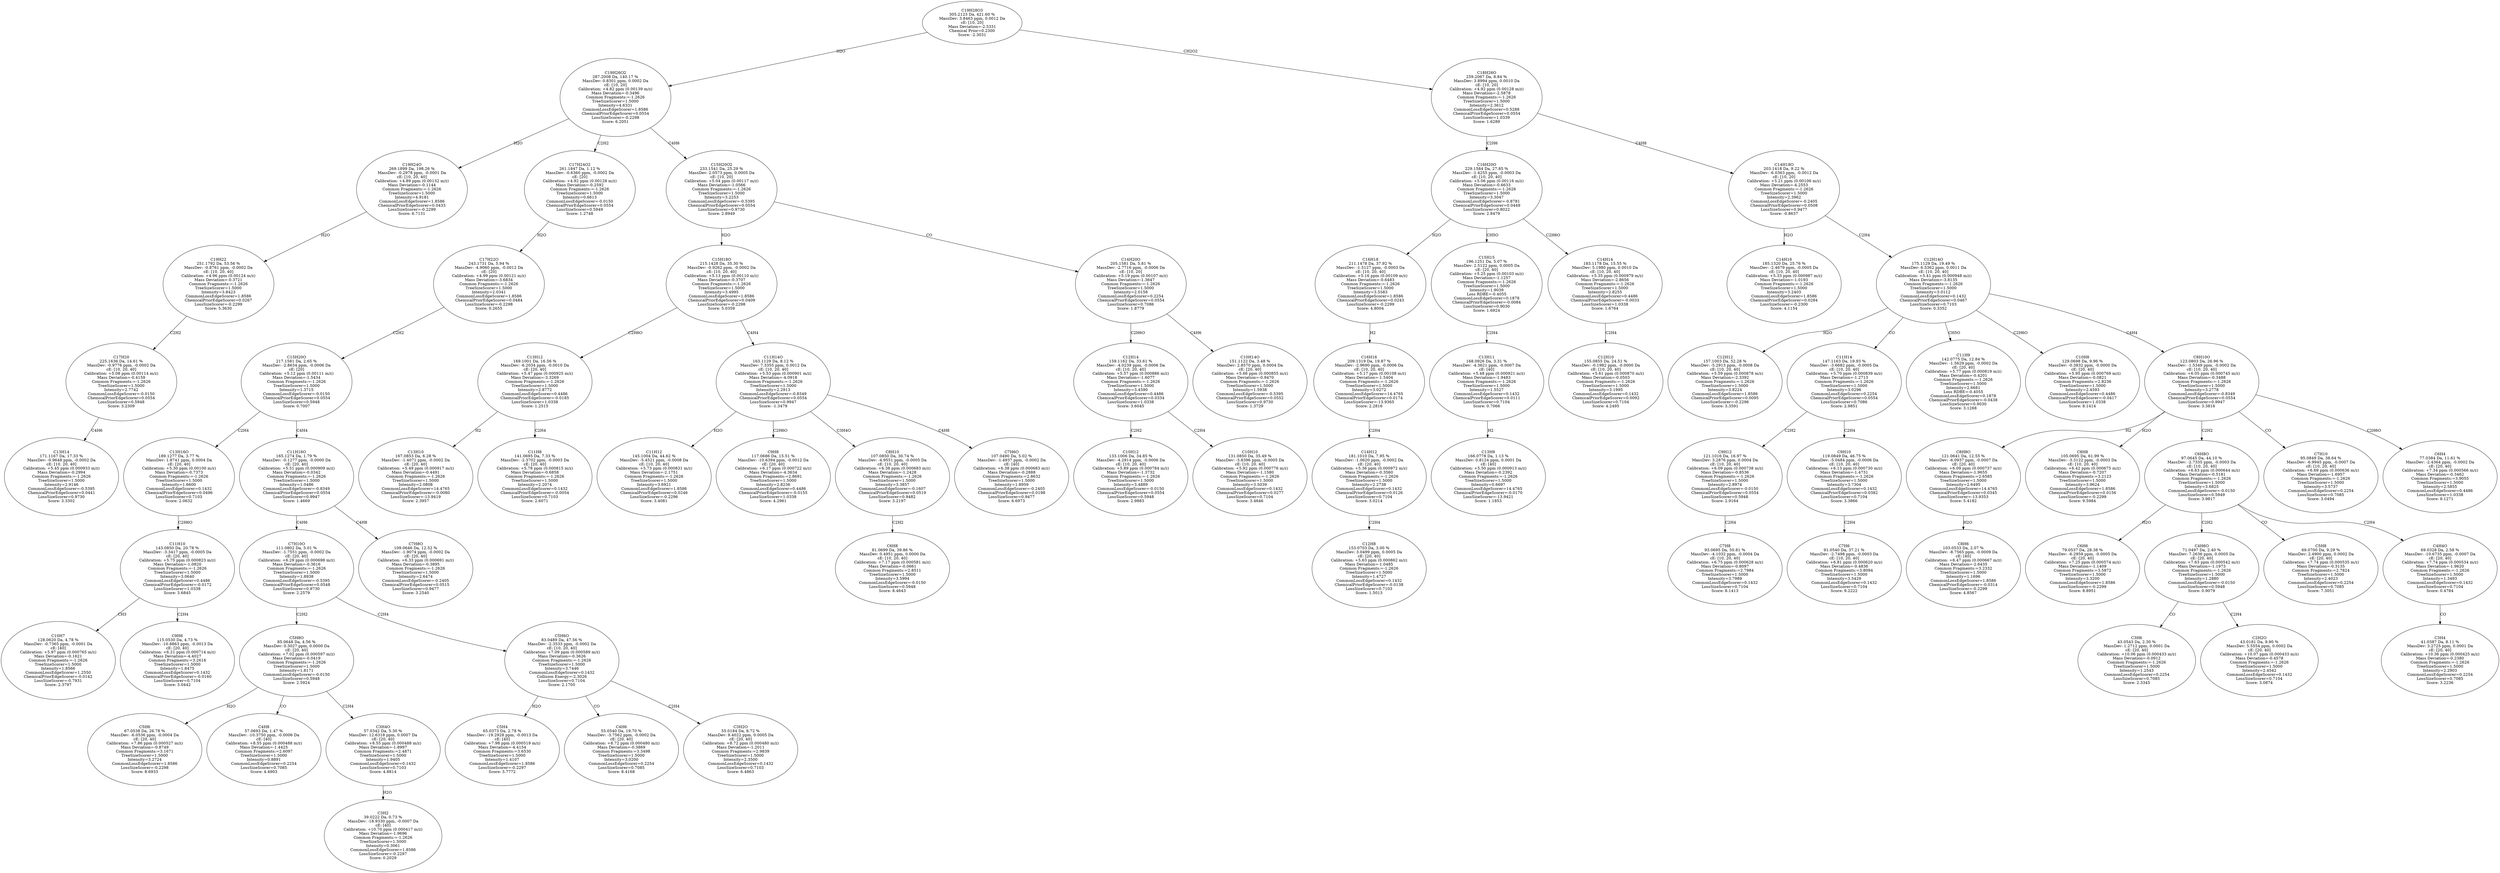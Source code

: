 strict digraph {
v1 [label="C13H14\n171.1167 Da, 17.33 %\nMassDev: -0.9648 ppm, -0.0002 Da\ncE: [10, 20, 40]\nCalibration: +5.45 ppm (0.000933 m/z)\nMass Deviation=-0.2994\nCommon Fragments:=-1.2626\nTreeSizeScorer=1.5000\nIntensity=2.9146\nCommonLossEdgeScorer=-0.5395\nChemicalPriorEdgeScorer=0.0441\nLossSizeScorer=0.9730\nScore: 3.3302"];
v2 [label="C17H20\n225.1636 Da, 14.61 %\nMassDev: -0.9776 ppm, -0.0002 Da\ncE: [10, 20, 40]\nCalibration: +5.08 ppm (0.00114 m/z)\nMass Deviation=-0.4159\nCommon Fragments:=-1.2626\nTreeSizeScorer=1.5000\nIntensity=2.7742\nCommonLossEdgeScorer=-0.0150\nChemicalPriorEdgeScorer=0.0554\nLossSizeScorer=0.5948\nScore: 3.2309"];
v3 [label="C19H22\n251.1792 Da, 53.56 %\nMassDev: -0.8761 ppm, -0.0002 Da\ncE: [10, 20, 40]\nCalibration: +4.96 ppm (0.00124 m/z)\nMass Deviation=-0.3721\nCommon Fragments:=-1.2626\nTreeSizeScorer=1.5000\nIntensity=3.8423\nCommonLossEdgeScorer=1.8586\nChemicalPriorEdgeScorer=0.0267\nLossSizeScorer=-0.2299\nScore: 5.3630"];
v4 [label="C19H24O\n269.1899 Da, 198.26 %\nMassDev: -0.2978 ppm, -0.0001 Da\ncE: [10, 20, 40]\nCalibration: +4.89 ppm (0.00132 m/z)\nMass Deviation=-0.1144\nCommon Fragments:=-1.2626\nTreeSizeScorer=1.5000\nIntensity=4.9181\nCommonLossEdgeScorer=1.8586\nChemicalPriorEdgeScorer=0.0433\nLossSizeScorer=-0.2299\nScore: 6.7131"];
v5 [label="C10H7\n128.0620 Da, 4.78 %\nMassDev: -0.7365 ppm, -0.0001 Da\ncE: [40]\nCalibration: +5.97 ppm (0.000765 m/z)\nMass Deviation=-0.1621\nCommon Fragments:=-1.2626\nTreeSizeScorer=1.5000\nIntensity=1.8566\nCommonLossEdgeScorer=1.2550\nChemicalPriorEdgeScorer=-0.0142\nLossSizeScorer=-0.7931\nScore: 2.3797"];
v6 [label="C9H6\n115.0530 Da, 4.73 %\nMassDev: -10.8863 ppm, -0.0013 Da\ncE: [20, 40]\nCalibration: +6.21 ppm (0.000714 m/z)\nMass Deviation=-4.4027\nCommon Fragments:=3.2616\nTreeSizeScorer=1.5000\nIntensity=1.8475\nCommonLossEdgeScorer=0.1432\nChemicalPriorEdgeScorer=-0.0160\nLossSizeScorer=0.7104\nScore: 3.0442"];
v7 [label="C11H10\n143.0850 Da, 20.78 %\nMassDev: -3.3417 ppm, -0.0005 Da\ncE: [20, 40]\nCalibration: +5.75 ppm (0.000823 m/z)\nMass Deviation=-1.0820\nCommon Fragments:=-1.2626\nTreeSizeScorer=1.5000\nIntensity=3.0640\nCommonLossEdgeScorer=0.4486\nChemicalPriorEdgeScorer=-0.0172\nLossSizeScorer=1.0338\nScore: 3.6845"];
v8 [label="C13H16O\n189.1277 Da, 3.77 %\nMassDev: 1.8741 ppm, 0.0004 Da\ncE: [20, 40]\nCalibration: +5.30 ppm (0.00100 m/z)\nMass Deviation=-0.7373\nCommon Fragments:=-1.2626\nTreeSizeScorer=1.5000\nIntensity=1.6600\nCommonLossEdgeScorer=0.1432\nChemicalPriorEdgeScorer=0.0496\nLossSizeScorer=0.7103\nScore: 2.0632"];
v9 [label="C5H6\n67.0538 Da, 26.78 %\nMassDev: -6.0536 ppm, -0.0004 Da\ncE: [20, 40]\nCalibration: +7.86 ppm (0.000527 m/z)\nMass Deviation=-0.8749\nCommon Fragments:=3.1671\nTreeSizeScorer=1.5000\nIntensity=3.2724\nCommonLossEdgeScorer=1.8586\nLossSizeScorer=-0.2298\nScore: 8.6933"];
v10 [label="C4H8\n57.0693 Da, 1.47 %\nMassDev: -10.3750 ppm, -0.0006 Da\ncE: [40]\nCalibration: +8.55 ppm (0.000488 m/z)\nMass Deviation=-1.4425\nCommon Fragments:=2.6097\nTreeSizeScorer=1.5000\nIntensity=0.8891\nCommonLossEdgeScorer=0.2254\nLossSizeScorer=0.7085\nScore: 4.4903"];
v11 [label="C3H2\n39.0222 Da, 0.73 %\nMassDev: -18.9330 ppm, -0.0007 Da\ncE: [40]\nCalibration: +10.70 ppm (0.000417 m/z)\nMass Deviation=-1.9696\nCommon Fragments:=-1.2626\nTreeSizeScorer=1.5000\nIntensity=0.3061\nCommonLossEdgeScorer=1.8586\nLossSizeScorer=-0.2297\nScore: 0.2029"];
v12 [label="C3H4O\n57.0342 Da, 5.30 %\nMassDev: 12.6318 ppm, 0.0007 Da\ncE: [20, 40]\nCalibration: +8.55 ppm (0.000488 m/z)\nMass Deviation=-1.8997\nCommon Fragments:=2.4871\nTreeSizeScorer=1.5000\nIntensity=1.9405\nCommonLossEdgeScorer=0.1432\nLossSizeScorer=0.7103\nScore: 4.8814"];
v13 [label="C5H8O\n85.0648 Da, 4.56 %\nMassDev: 0.3027 ppm, 0.0000 Da\ncE: [20, 40]\nCalibration: +7.02 ppm (0.000597 m/z)\nMass Deviation=-0.0419\nCommon Fragments:=-1.2626\nTreeSizeScorer=1.5000\nIntensity=1.8171\nCommonLossEdgeScorer=-0.0150\nLossSizeScorer=0.5948\nScore: 2.5924"];
v14 [label="C5H4\n65.0373 Da, 2.78 %\nMassDev: -19.2928 ppm, -0.0013 Da\ncE: [40]\nCalibration: +7.98 ppm (0.000519 m/z)\nMass Deviation=-4.4154\nCommon Fragments:=3.6530\nTreeSizeScorer=1.5000\nIntensity=1.4107\nCommonLossEdgeScorer=1.8586\nLossSizeScorer=-0.2297\nScore: 3.7772"];
v15 [label="C4H6\n55.0540 Da, 19.70 %\nMassDev: -3.7562 ppm, -0.0002 Da\ncE: [20, 40]\nCalibration: +8.72 ppm (0.000480 m/z)\nMass Deviation=-0.3869\nCommon Fragments:=3.3498\nTreeSizeScorer=1.5000\nIntensity=3.0200\nCommonLossEdgeScorer=0.2254\nLossSizeScorer=0.7085\nScore: 8.4168"];
v16 [label="C3H2O\n55.0184 Da, 8.72 %\nMassDev: 9.4022 ppm, 0.0005 Da\ncE: [20, 40]\nCalibration: +8.72 ppm (0.000480 m/z)\nMass Deviation=-1.2011\nCommon Fragments:=2.9839\nTreeSizeScorer=1.5000\nIntensity=2.3500\nCommonLossEdgeScorer=0.1432\nLossSizeScorer=0.7103\nScore: 6.4863"];
v17 [label="C5H6O\n83.0489 Da, 47.56 %\nMassDev: -2.3533 ppm, -0.0002 Da\ncE: [10, 20, 40]\nCalibration: +7.09 ppm (0.000589 m/z)\nMass Deviation=-0.3626\nCommon Fragments:=-1.2626\nTreeSizeScorer=1.5000\nIntensity=3.7446\nCommonLossEdgeScorer=0.1432\nCollision Energy=-2.3026\nLossSizeScorer=0.7104\nScore: 2.1705"];
v18 [label="C7H10O\n111.0802 Da, 5.01 %\nMassDev: -1.7551 ppm, -0.0002 Da\ncE: [20, 40]\nCalibration: +6.29 ppm (0.000698 m/z)\nMass Deviation=-0.3616\nCommon Fragments:=-1.2626\nTreeSizeScorer=1.5000\nIntensity=1.8938\nCommonLossEdgeScorer=-0.5395\nChemicalPriorEdgeScorer=0.0548\nLossSizeScorer=0.9730\nScore: 2.2579"];
v19 [label="C7H8O\n109.0646 Da, 12.52 %\nMassDev: -1.9074 ppm, -0.0002 Da\ncE: [20, 40]\nCalibration: +6.33 ppm (0.000691 m/z)\nMass Deviation=-0.3895\nCommon Fragments:=-1.2626\nTreeSizeScorer=1.5000\nIntensity=2.6474\nCommonLossEdgeScorer=-0.2405\nChemicalPriorEdgeScorer=0.0515\nLossSizeScorer=0.9477\nScore: 3.2540"];
v20 [label="C11H16O\n165.1274 Da, 1.79 %\nMassDev: -0.1277 ppm, -0.0000 Da\ncE: [20, 40]\nCalibration: +5.51 ppm (0.000909 m/z)\nMass Deviation=-0.0342\nCommon Fragments:=-1.2626\nTreeSizeScorer=1.5000\nIntensity=1.0486\nCommonLossEdgeScorer=-0.8349\nChemicalPriorEdgeScorer=0.0554\nLossSizeScorer=0.9947\nScore: 1.4669"];
v21 [label="C15H20O\n217.1581 Da, 2.65 %\nMassDev: -2.8634 ppm, -0.0006 Da\ncE: [20]\nCalibration: +5.12 ppm (0.00111 m/z)\nMass Deviation=-1.5434\nCommon Fragments:=-1.2626\nTreeSizeScorer=1.5000\nIntensity=1.3715\nCommonLossEdgeScorer=-0.0150\nChemicalPriorEdgeScorer=0.0554\nLossSizeScorer=0.5948\nScore: 0.7007"];
v22 [label="C17H22O\n243.1731 Da, 5.94 %\nMassDev: -4.9060 ppm, -0.0012 Da\ncE: [20]\nCalibration: +4.99 ppm (0.00121 m/z)\nMass Deviation=-3.6834\nCommon Fragments:=-1.2626\nTreeSizeScorer=1.5000\nIntensity=2.0341\nCommonLossEdgeScorer=1.8586\nChemicalPriorEdgeScorer=0.0484\nLossSizeScorer=-0.2298\nScore: 0.2655"];
v23 [label="C17H24O2\n261.1847 Da, 1.12 %\nMassDev: -0.6360 ppm, -0.0002 Da\ncE: [20]\nCalibration: +4.92 ppm (0.00128 m/z)\nMass Deviation=-0.2592\nCommon Fragments:=-1.2626\nTreeSizeScorer=1.5000\nIntensity=0.6613\nCommonLossEdgeScorer=-0.0150\nChemicalPriorEdgeScorer=0.0554\nLossSizeScorer=0.5949\nScore: 1.2748"];
v24 [label="C13H10\n167.0853 Da, 6.28 %\nMassDev: -1.4071 ppm, -0.0002 Da\ncE: [20, 40]\nCalibration: +5.49 ppm (0.000917 m/z)\nMass Deviation=-0.4491\nCommon Fragments:=-1.2626\nTreeSizeScorer=1.5000\nIntensity=2.0808\nCommonLossEdgeScorer=14.4765\nChemicalPriorEdgeScorer=-0.0080\nLossSizeScorer=-13.9419\nScore: 2.3957"];
v25 [label="C11H8\n141.0695 Da, 7.33 %\nMassDev: -2.3702 ppm, -0.0003 Da\ncE: [20, 40]\nCalibration: +5.78 ppm (0.000815 m/z)\nMass Deviation=-0.6858\nCommon Fragments:=-1.2626\nTreeSizeScorer=1.5000\nIntensity=2.2074\nCommonLossEdgeScorer=0.1432\nChemicalPriorEdgeScorer=-0.0054\nLossSizeScorer=0.7103\nScore: 2.6071"];
v26 [label="C13H12\n169.1001 Da, 16.56 %\nMassDev: -6.2034 ppm, -0.0010 Da\ncE: [20, 40]\nCalibration: +5.47 ppm (0.000925 m/z)\nMass Deviation=-3.3269\nCommon Fragments:=-1.2626\nTreeSizeScorer=1.5000\nIntensity=2.8772\nCommonLossEdgeScorer=0.4486\nChemicalPriorEdgeScorer=-0.0185\nLossSizeScorer=1.0338\nScore: 1.2515"];
v27 [label="C11H12\n145.1004 Da, 44.62 %\nMassDev: -5.4521 ppm, -0.0008 Da\ncE: [10, 20, 40]\nCalibration: +5.73 ppm (0.000831 m/z)\nMass Deviation=-2.1751\nCommon Fragments:=-1.2626\nTreeSizeScorer=1.5000\nIntensity=3.6921\nCommonLossEdgeScorer=1.8586\nChemicalPriorEdgeScorer=0.0246\nLossSizeScorer=-0.2296\nScore: 3.4081"];
v28 [label="C9H8\n117.0686 Da, 15.51 %\nMassDev: -10.6394 ppm, -0.0012 Da\ncE: [20, 40]\nCalibration: +6.17 ppm (0.000722 m/z)\nMass Deviation=-4.3634\nCommon Fragments:=2.8691\nTreeSizeScorer=1.5000\nIntensity=2.8236\nCommonLossEdgeScorer=0.4486\nChemicalPriorEdgeScorer=-0.0155\nLossSizeScorer=1.0338\nScore: 4.2961"];
v29 [label="C6H8\n81.0699 Da, 39.86 %\nMassDev: 0.4951 ppm, 0.0000 Da\ncE: [10, 20, 40]\nCalibration: +7.17 ppm (0.000581 m/z)\nMass Deviation=-0.0661\nCommon Fragments:=2.8511\nTreeSizeScorer=1.5000\nIntensity=3.5994\nCommonLossEdgeScorer=-0.0150\nLossSizeScorer=0.5948\nScore: 8.4643"];
v30 [label="C8H10\n107.0850 Da, 30.74 %\nMassDev: -4.9551 ppm, -0.0005 Da\ncE: [10, 20, 40]\nCalibration: +6.38 ppm (0.000683 m/z)\nMass Deviation=-1.2428\nCommon Fragments:=-1.2626\nTreeSizeScorer=1.5000\nIntensity=3.3857\nCommonLossEdgeScorer=-0.1607\nChemicalPriorEdgeScorer=0.0519\nLossSizeScorer=0.9482\nScore: 3.2197"];
v31 [label="C7H6O\n107.0490 Da, 5.02 %\nMassDev: -1.4937 ppm, -0.0002 Da\ncE: [40]\nCalibration: +6.38 ppm (0.000683 m/z)\nMass Deviation=-0.2888\nCommon Fragments:=2.8632\nTreeSizeScorer=1.5000\nIntensity=1.8959\nCommonLossEdgeScorer=-0.2405\nChemicalPriorEdgeScorer=0.0198\nLossSizeScorer=0.9477\nScore: 6.6973"];
v32 [label="C11H14O\n163.1129 Da, 8.12 %\nMassDev: 7.3355 ppm, 0.0012 Da\ncE: [10, 20, 40]\nCalibration: +5.53 ppm (0.000901 m/z)\nMass Deviation=-4.0918\nCommon Fragments:=-1.2626\nTreeSizeScorer=1.5000\nIntensity=2.2913\nCommonLossEdgeScorer=-0.8349\nChemicalPriorEdgeScorer=0.0554\nLossSizeScorer=0.9947\nScore: -1.3479"];
v33 [label="C15H18O\n215.1428 Da, 35.30 %\nMassDev: -0.9262 ppm, -0.0002 Da\ncE: [10, 20, 40]\nCalibration: +5.13 ppm (0.00110 m/z)\nMass Deviation=-0.3707\nCommon Fragments:=-1.2626\nTreeSizeScorer=1.5000\nIntensity=3.4995\nCommonLossEdgeScorer=1.8586\nChemicalPriorEdgeScorer=0.0409\nLossSizeScorer=-0.2298\nScore: 5.0359"];
v34 [label="C10H12\n133.1006 Da, 34.85 %\nMassDev: -4.2914 ppm, -0.0006 Da\ncE: [10, 20, 40]\nCalibration: +5.89 ppm (0.000784 m/z)\nMass Deviation=-1.3732\nCommon Fragments:=-1.2626\nTreeSizeScorer=1.5000\nIntensity=3.4889\nCommonLossEdgeScorer=-0.0150\nChemicalPriorEdgeScorer=0.0554\nLossSizeScorer=0.5948\nScore: 2.9883"];
v35 [label="C10H10\n131.0850 Da, 35.49 %\nMassDev: -3.8396 ppm, -0.0005 Da\ncE: [10, 20, 40]\nCalibration: +5.92 ppm (0.000776 m/z)\nMass Deviation=-1.1580\nCommon Fragments:=-1.2626\nTreeSizeScorer=1.5000\nIntensity=3.5039\nCommonLossEdgeScorer=0.1432\nChemicalPriorEdgeScorer=0.0277\nLossSizeScorer=0.7104\nScore: 3.4646"];
v36 [label="C12H14\n159.1162 Da, 33.61 %\nMassDev: -4.0239 ppm, -0.0006 Da\ncE: [10, 20, 40]\nCalibration: +5.57 ppm (0.000886 m/z)\nMass Deviation=-1.6077\nCommon Fragments:=-1.2626\nTreeSizeScorer=1.5000\nIntensity=3.4590\nCommonLossEdgeScorer=0.4486\nChemicalPriorEdgeScorer=0.0334\nLossSizeScorer=1.0338\nScore: 3.6045"];
v37 [label="C10H14O\n151.1122 Da, 3.48 %\nMassDev: 2.8570 ppm, 0.0004 Da\ncE: [20, 40]\nCalibration: +5.66 ppm (0.000855 m/z)\nMass Deviation=-0.9470\nCommon Fragments:=-1.2626\nTreeSizeScorer=1.5000\nIntensity=1.5938\nCommonLossEdgeScorer=-0.5395\nChemicalPriorEdgeScorer=0.0552\nLossSizeScorer=0.9730\nScore: 1.3729"];
v38 [label="C14H20O\n205.1581 Da, 5.81 %\nMassDev: -2.7716 ppm, -0.0006 Da\ncE: [10, 20]\nCalibration: +5.19 ppm (0.00107 m/z)\nMass Deviation=-1.3647\nCommon Fragments:=-1.2626\nTreeSizeScorer=1.5000\nIntensity=2.0158\nCommonLossEdgeScorer=0.2254\nChemicalPriorEdgeScorer=0.0554\nLossSizeScorer=0.7086\nScore: 1.8779"];
v39 [label="C15H20O2\n233.1541 Da, 25.29 %\nMassDev: 2.0573 ppm, 0.0005 Da\ncE: [10, 20]\nCalibration: +5.04 ppm (0.00117 m/z)\nMass Deviation=-1.0566\nCommon Fragments:=-1.2626\nTreeSizeScorer=1.5000\nIntensity=3.2253\nCommonLossEdgeScorer=-0.5395\nChemicalPriorEdgeScorer=0.0554\nLossSizeScorer=0.9730\nScore: 2.8949"];
v40 [label="C19H26O2\n287.2008 Da, 140.17 %\nMassDev: 0.8301 ppm, 0.0002 Da\ncE: [10, 20]\nCalibration: +4.82 ppm (0.00139 m/z)\nMass Deviation=-0.3496\nCommon Fragments:=-1.2626\nTreeSizeScorer=1.5000\nIntensity=4.6331\nCommonLossEdgeScorer=1.8586\nChemicalPriorEdgeScorer=0.0554\nLossSizeScorer=-0.2298\nScore: 6.2051"];
v41 [label="C12H8\n153.0703 Da, 3.00 %\nMassDev: 3.0499 ppm, 0.0005 Da\ncE: [20, 40]\nCalibration: +5.63 ppm (0.000862 m/z)\nMass Deviation=-1.0485\nCommon Fragments:=-1.2626\nTreeSizeScorer=1.5000\nIntensity=1.4727\nCommonLossEdgeScorer=0.1432\nChemicalPriorEdgeScorer=-0.0138\nLossSizeScorer=0.7103\nScore: 1.5013"];
v42 [label="C14H12\n181.1010 Da, 7.95 %\nMassDev: -1.0620 ppm, -0.0002 Da\ncE: [20, 40]\nCalibration: +5.36 ppm (0.000972 m/z)\nMass Deviation=-0.3560\nCommon Fragments:=-1.2626\nTreeSizeScorer=1.5000\nIntensity=2.2738\nCommonLossEdgeScorer=0.1432\nChemicalPriorEdgeScorer=0.0126\nLossSizeScorer=0.7104\nScore: 3.0214"];
v43 [label="C16H16\n209.1319 Da, 19.87 %\nMassDev: -2.9690 ppm, -0.0006 Da\ncE: [10, 20, 40]\nCalibration: +5.17 ppm (0.00108 m/z)\nMass Deviation=-1.5404\nCommon Fragments:=-1.2626\nTreeSizeScorer=1.5000\nIntensity=3.0272\nCommonLossEdgeScorer=14.4765\nChemicalPriorEdgeScorer=0.0174\nLossSizeScorer=-13.9365\nScore: 2.2816"];
v44 [label="C16H18\n211.1478 Da, 37.92 %\nMassDev: -1.5127 ppm, -0.0003 Da\ncE: [10, 20, 40]\nCalibration: +5.16 ppm (0.00109 m/z)\nMass Deviation=-0.6483\nCommon Fragments:=-1.2626\nTreeSizeScorer=1.5000\nIntensity=3.5583\nCommonLossEdgeScorer=1.8586\nChemicalPriorEdgeScorer=0.0243\nLossSizeScorer=-0.2299\nScore: 4.8004"];
v45 [label="C13H9\n166.0778 Da, 1.13 %\nMassDev: 0.8124 ppm, 0.0001 Da\ncE: [40]\nCalibration: +5.50 ppm (0.000913 m/z)\nMass Deviation=-0.2392\nCommon Fragments:=-1.2626\nTreeSizeScorer=1.5000\nIntensity=0.6697\nCommonLossEdgeScorer=14.4765\nChemicalPriorEdgeScorer=-0.0170\nLossSizeScorer=-13.9421\nScore: 1.1853"];
v46 [label="C13H11\n168.0926 Da, 3.31 %\nMassDev: -4.3621 ppm, -0.0007 Da\ncE: [40]\nCalibration: +5.48 ppm (0.000921 m/z)\nMass Deviation=-1.9483\nCommon Fragments:=-1.2626\nTreeSizeScorer=1.5000\nIntensity=1.5527\nCommonLossEdgeScorer=0.1432\nChemicalPriorEdgeScorer=0.0111\nLossSizeScorer=0.7104\nScore: 0.7066"];
v47 [label="C15H15\n196.1251 Da, 5.07 %\nMassDev: 2.5122 ppm, 0.0005 Da\ncE: [20, 40]\nCalibration: +5.25 ppm (0.00103 m/z)\nMass Deviation=-1.1257\nCommon Fragments:=-1.2626\nTreeSizeScorer=1.5000\nIntensity=1.9039\nLoss RDBE=-0.4055\nCommonLossEdgeScorer=0.1878\nChemicalPriorEdgeScorer=-0.0084\nLossSizeScorer=0.9030\nScore: 1.6924"];
v48 [label="C12H10\n155.0855 Da, 24.51 %\nMassDev: -0.1982 ppm, -0.0000 Da\ncE: [10, 20, 40]\nCalibration: +5.61 ppm (0.000870 m/z)\nMass Deviation=-0.0503\nCommon Fragments:=-1.2626\nTreeSizeScorer=1.5000\nIntensity=3.1995\nCommonLossEdgeScorer=0.1432\nChemicalPriorEdgeScorer=0.0092\nLossSizeScorer=0.7104\nScore: 4.2495"];
v49 [label="C14H14\n183.1178 Da, 15.55 %\nMassDev: 5.1980 ppm, 0.0010 Da\ncE: [10, 20, 40]\nCalibration: +5.35 ppm (0.000979 m/z)\nMass Deviation=-2.8656\nCommon Fragments:=-1.2626\nTreeSizeScorer=1.5000\nIntensity=2.8255\nCommonLossEdgeScorer=0.4486\nChemicalPriorEdgeScorer=-0.0033\nLossSizeScorer=1.0338\nScore: 1.6764"];
v50 [label="C16H20O\n229.1584 Da, 27.85 %\nMassDev: -1.4255 ppm, -0.0003 Da\ncE: [10, 20, 40]\nCalibration: +5.06 ppm (0.00116 m/z)\nMass Deviation=-0.6633\nCommon Fragments:=-1.2626\nTreeSizeScorer=1.5000\nIntensity=3.3047\nCommonLossEdgeScorer=-0.8781\nChemicalPriorEdgeScorer=0.0449\nLossSizeScorer=0.8022\nScore: 2.8479"];
v51 [label="C14H16\n185.1320 Da, 25.76 %\nMassDev: -2.4679 ppm, -0.0005 Da\ncE: [10, 20, 40]\nCalibration: +5.33 ppm (0.000987 m/z)\nMass Deviation=-1.0193\nCommon Fragments:=-1.2626\nTreeSizeScorer=1.5000\nIntensity=3.2403\nCommonLossEdgeScorer=1.8586\nChemicalPriorEdgeScorer=0.0284\nLossSizeScorer=-0.2300\nScore: 4.1154"];
v52 [label="C12H12\n157.1003 Da, 52.28 %\nMassDev: -5.2913 ppm, -0.0008 Da\ncE: [10, 20, 40]\nCalibration: +5.59 ppm (0.000878 m/z)\nMass Deviation=-2.3392\nCommon Fragments:=-1.2626\nTreeSizeScorer=1.5000\nIntensity=3.8224\nCommonLossEdgeScorer=1.8586\nChemicalPriorEdgeScorer=0.0095\nLossSizeScorer=-0.2296\nScore: 3.3591"];
v53 [label="C7H8\n93.0695 Da, 50.81 %\nMassDev: -4.1032 ppm, -0.0004 Da\ncE: [10, 20, 40]\nCalibration: +6.75 ppm (0.000628 m/z)\nMass Deviation=-0.8097\nCommon Fragments:=2.7984\nTreeSizeScorer=1.5000\nIntensity=3.7989\nCommonLossEdgeScorer=0.1432\nLossSizeScorer=0.7104\nScore: 8.1413"];
v54 [label="C9H12\n121.1016 Da, 16.97 %\nMassDev: 3.2876 ppm, 0.0004 Da\ncE: [10, 20, 40]\nCalibration: +6.09 ppm (0.000738 m/z)\nMass Deviation=-0.8536\nCommon Fragments:=-1.2626\nTreeSizeScorer=1.5000\nIntensity=2.8974\nCommonLossEdgeScorer=-0.0150\nChemicalPriorEdgeScorer=0.0554\nLossSizeScorer=0.5948\nScore: 2.9164"];
v55 [label="C7H6\n91.0540 Da, 37.21 %\nMassDev: -2.7498 ppm, -0.0003 Da\ncE: [10, 20, 40]\nCalibration: +6.81 ppm (0.000620 m/z)\nMass Deviation=-0.4836\nCommon Fragments:=3.8094\nTreeSizeScorer=1.5000\nIntensity=3.5429\nCommonLossEdgeScorer=0.1432\nLossSizeScorer=0.7104\nScore: 9.2222"];
v56 [label="C9H10\n119.0849 Da, 46.75 %\nMassDev: -5.0484 ppm, -0.0006 Da\ncE: [10, 20, 40]\nCalibration: +6.13 ppm (0.000730 m/z)\nMass Deviation=-1.4731\nCommon Fragments:=-1.2626\nTreeSizeScorer=1.5000\nIntensity=3.7304\nCommonLossEdgeScorer=0.1432\nChemicalPriorEdgeScorer=0.0382\nLossSizeScorer=0.7104\nScore: 3.3866"];
v57 [label="C11H14\n147.1163 Da, 19.93 %\nMassDev: -3.6682 ppm, -0.0005 Da\ncE: [10, 20, 40]\nCalibration: +5.70 ppm (0.000839 m/z)\nMass Deviation=-1.2713\nCommon Fragments:=-1.2626\nTreeSizeScorer=1.5000\nIntensity=3.0296\nCommonLossEdgeScorer=0.2254\nChemicalPriorEdgeScorer=0.0554\nLossSizeScorer=0.7086\nScore: 2.9851"];
v58 [label="C11H9\n142.0775 Da, 12.84 %\nMassDev: -1.5629 ppm, -0.0002 Da\ncE: [20, 40]\nCalibration: +5.77 ppm (0.000819 m/z)\nMass Deviation=-0.4201\nCommon Fragments:=-1.2626\nTreeSizeScorer=1.5000\nIntensity=2.6681\nLoss RDBE=-0.4055\nCommonLossEdgeScorer=0.1878\nChemicalPriorEdgeScorer=-0.0438\nLossSizeScorer=0.9030\nScore: 3.1268"];
v59 [label="C10H8\n129.0698 Da, 9.96 %\nMassDev: -0.3832 ppm, -0.0000 Da\ncE: [20, 40]\nCalibration: +5.95 ppm (0.000769 m/z)\nMass Deviation=-0.0821\nCommon Fragments:=2.8236\nTreeSizeScorer=1.5000\nIntensity=2.4593\nCommonLossEdgeScorer=0.4486\nChemicalPriorEdgeScorer=-0.0417\nLossSizeScorer=1.0338\nScore: 8.1414"];
v60 [label="C8H6\n103.0533 Da, 2.07 %\nMassDev: -8.7565 ppm, -0.0009 Da\ncE: [40]\nCalibration: +6.47 ppm (0.000667 m/z)\nMass Deviation=-2.6435\nCommon Fragments:=3.2332\nTreeSizeScorer=1.5000\nIntensity=1.1696\nCommonLossEdgeScorer=1.8586\nChemicalPriorEdgeScorer=-0.0314\nLossSizeScorer=-0.2299\nScore: 4.8567"];
v61 [label="C8H8O\n121.0641 Da, 12.55 %\nMassDev: -6.0937 ppm, -0.0007 Da\ncE: [20, 40]\nCalibration: +6.09 ppm (0.000737 m/z)\nMass Deviation=-1.9655\nCommon Fragments:=2.6585\nTreeSizeScorer=1.5000\nIntensity=2.6495\nCommonLossEdgeScorer=14.4765\nChemicalPriorEdgeScorer=0.0345\nLossSizeScorer=-13.9353\nScore: 5.4182"];
v62 [label="C8H8\n105.0695 Da, 61.99 %\nMassDev: -3.3122 ppm, -0.0003 Da\ncE: [10, 20, 40]\nCalibration: +6.42 ppm (0.000675 m/z)\nMass Deviation=-0.7207\nCommon Fragments:=3.2123\nTreeSizeScorer=1.5000\nIntensity=3.9624\nCommonLossEdgeScorer=1.8586\nChemicalPriorEdgeScorer=0.0156\nLossSizeScorer=-0.2299\nScore: 9.5984"];
v63 [label="C6H6\n79.0537 Da, 28.38 %\nMassDev: -6.2959 ppm, -0.0005 Da\ncE: [20, 40]\nCalibration: +7.25 ppm (0.000574 m/z)\nMass Deviation=-1.1409\nCommon Fragments:=3.5872\nTreeSizeScorer=1.5000\nIntensity=3.3200\nCommonLossEdgeScorer=1.8586\nLossSizeScorer=-0.2299\nScore: 8.8951"];
v64 [label="C3H6\n43.0543 Da, 2.30 %\nMassDev: 1.2712 ppm, 0.0001 Da\ncE: [20, 40]\nCalibration: +10.06 ppm (0.000433 m/z)\nMass Deviation=-0.0912\nCommon Fragments:=-1.2626\nTreeSizeScorer=1.5000\nIntensity=1.2543\nCommonLossEdgeScorer=0.2254\nLossSizeScorer=0.7085\nScore: 2.3345"];
v65 [label="C2H2O\n43.0181 Da, 9.90 %\nMassDev: 5.5554 ppm, 0.0002 Da\ncE: [20, 40]\nCalibration: +10.07 ppm (0.000433 m/z)\nMass Deviation=-0.4578\nCommon Fragments:=-1.2626\nTreeSizeScorer=1.5000\nIntensity=2.4542\nCommonLossEdgeScorer=0.1432\nLossSizeScorer=0.7104\nScore: 3.0874"];
v66 [label="C4H6O\n71.0497 Da, 2.40 %\nMassDev: 7.2636 ppm, 0.0005 Da\ncE: [20, 40]\nCalibration: +7.63 ppm (0.000542 m/z)\nMass Deviation=-1.1973\nCommon Fragments:=-1.2626\nTreeSizeScorer=1.5000\nIntensity=1.2880\nCommonLossEdgeScorer=-0.0150\nLossSizeScorer=0.5948\nScore: 0.9079"];
v67 [label="C5H8\n69.0700 Da, 9.29 %\nMassDev: 2.4900 ppm, 0.0002 Da\ncE: [20, 40]\nCalibration: +7.74 ppm (0.000535 m/z)\nMass Deviation=-0.3135\nCommon Fragments:=2.7824\nTreeSizeScorer=1.5000\nIntensity=2.4023\nCommonLossEdgeScorer=0.2254\nLossSizeScorer=0.7085\nScore: 7.3051"];
v68 [label="C3H4\n41.0387 Da, 8.11 %\nMassDev: 3.2725 ppm, 0.0001 Da\ncE: [20, 40]\nCalibration: +10.36 ppm (0.000425 m/z)\nMass Deviation=-0.2380\nCommon Fragments:=-1.2626\nTreeSizeScorer=1.5000\nIntensity=2.2903\nCommonLossEdgeScorer=0.2254\nLossSizeScorer=0.7085\nScore: 3.2236"];
v69 [label="C4H4O\n69.0328 Da, 2.58 %\nMassDev: -10.6735 ppm, -0.0007 Da\ncE: [20, 40]\nCalibration: +7.74 ppm (0.000534 m/z)\nMass Deviation=-1.9620\nCommon Fragments:=-1.2626\nTreeSizeScorer=1.5000\nIntensity=1.3493\nCommonLossEdgeScorer=0.1432\nLossSizeScorer=0.7104\nScore: 0.4784"];
v70 [label="C6H8O\n97.0645 Da, 44.10 %\nMassDev: -2.7335 ppm, -0.0003 Da\ncE: [10, 20, 40]\nCalibration: +6.63 ppm (0.000644 m/z)\nMass Deviation=-0.5181\nCommon Fragments:=-1.2626\nTreeSizeScorer=1.5000\nIntensity=3.6825\nCommonLossEdgeScorer=-0.0150\nLossSizeScorer=0.5949\nScore: 3.9817"];
v71 [label="C7H10\n95.0849 Da, 38.64 %\nMassDev: -6.9945 ppm, -0.0007 Da\ncE: [10, 20, 40]\nCalibration: +6.69 ppm (0.000636 m/z)\nMass Deviation=-1.6957\nCommon Fragments:=-1.2626\nTreeSizeScorer=1.5000\nIntensity=3.5737\nCommonLossEdgeScorer=0.2254\nLossSizeScorer=0.7085\nScore: 3.0494"];
v72 [label="C6H4\n77.0384 Da, 11.61 %\nMassDev: -2.4364 ppm, -0.0002 Da\ncE: [20, 40]\nCalibration: +7.34 ppm (0.000566 m/z)\nMass Deviation=-0.3462\nCommon Fragments:=3.9055\nTreeSizeScorer=1.5000\nIntensity=2.5855\nCommonLossEdgeScorer=0.4486\nLossSizeScorer=1.0338\nScore: 9.1271"];
v73 [label="C8H10O\n123.0803 Da, 26.96 %\nMassDev: -1.5349 ppm, -0.0002 Da\ncE: [10, 20, 40]\nCalibration: +6.05 ppm (0.000745 m/z)\nMass Deviation=-0.3488\nCommon Fragments:=-1.2626\nTreeSizeScorer=1.5000\nIntensity=3.2778\nCommonLossEdgeScorer=-0.8349\nChemicalPriorEdgeScorer=0.0554\nLossSizeScorer=0.9947\nScore: 3.3816"];
v74 [label="C12H14O\n175.1129 Da, 19.49 %\nMassDev: 6.5362 ppm, 0.0011 Da\ncE: [10, 20, 40]\nCalibration: +5.41 ppm (0.000948 m/z)\nMass Deviation=-3.8135\nCommon Fragments:=-1.2626\nTreeSizeScorer=1.5000\nIntensity=3.0112\nCommonLossEdgeScorer=0.1432\nChemicalPriorEdgeScorer=0.0467\nLossSizeScorer=0.7103\nScore: 0.3352"];
v75 [label="C14H18O\n203.1418 Da, 9.22 %\nMassDev: -6.0363 ppm, -0.0012 Da\ncE: [10, 20]\nCalibration: +5.21 ppm (0.00106 m/z)\nMass Deviation=-4.2553\nCommon Fragments:=-1.2626\nTreeSizeScorer=1.5000\nIntensity=2.3962\nCommonLossEdgeScorer=-0.2405\nChemicalPriorEdgeScorer=0.0508\nLossSizeScorer=0.9477\nScore: -0.8637"];
v76 [label="C18H26O\n259.2067 Da, 8.84 %\nMassDev: 3.8994 ppm, 0.0010 Da\ncE: [10, 20]\nCalibration: +4.92 ppm (0.00128 m/z)\nMass Deviation=-2.5878\nCommon Fragments:=-1.2626\nTreeSizeScorer=1.5000\nIntensity=2.3612\nCommonLossEdgeScorer=0.5288\nChemicalPriorEdgeScorer=0.0554\nLossSizeScorer=1.0339\nScore: 1.6289"];
v77 [label="C19H28O3\n305.2123 Da, 421.60 %\nMassDev: 3.8463 ppm, 0.0012 Da\ncE: [10, 20]\nMass Deviation=-2.5331\nChemical Prior=0.2300\nScore: -2.3031"];
v2 -> v1 [label="C4H6"];
v3 -> v2 [label="C2H2"];
v4 -> v3 [label="H2O"];
v40 -> v4 [label="H2O"];
v7 -> v5 [label="CH3"];
v7 -> v6 [label="C2H4"];
v8 -> v7 [label="C2H6O"];
v21 -> v8 [label="C2H4"];
v13 -> v9 [label="H2O"];
v13 -> v10 [label="CO"];
v12 -> v11 [label="H2O"];
v13 -> v12 [label="C2H4"];
v18 -> v13 [label="C2H2"];
v17 -> v14 [label="H2O"];
v17 -> v15 [label="CO"];
v17 -> v16 [label="C2H4"];
v18 -> v17 [label="C2H4"];
v20 -> v18 [label="C4H6"];
v20 -> v19 [label="C4H8"];
v21 -> v20 [label="C4H4"];
v22 -> v21 [label="C2H2"];
v23 -> v22 [label="H2O"];
v40 -> v23 [label="C2H2"];
v26 -> v24 [label="H2"];
v26 -> v25 [label="C2H4"];
v33 -> v26 [label="C2H6O"];
v32 -> v27 [label="H2O"];
v32 -> v28 [label="C2H6O"];
v30 -> v29 [label="C2H2"];
v32 -> v30 [label="C3H4O"];
v32 -> v31 [label="C4H8"];
v33 -> v32 [label="C4H4"];
v39 -> v33 [label="H2O"];
v36 -> v34 [label="C2H2"];
v36 -> v35 [label="C2H4"];
v38 -> v36 [label="C2H6O"];
v38 -> v37 [label="C4H6"];
v39 -> v38 [label="CO"];
v40 -> v39 [label="C4H6"];
v77 -> v40 [label="H2O"];
v42 -> v41 [label="C2H4"];
v43 -> v42 [label="C2H4"];
v44 -> v43 [label="H2"];
v50 -> v44 [label="H2O"];
v46 -> v45 [label="H2"];
v47 -> v46 [label="C2H4"];
v50 -> v47 [label="CH5O"];
v49 -> v48 [label="C2H4"];
v50 -> v49 [label="C2H6O"];
v76 -> v50 [label="C2H6"];
v75 -> v51 [label="H2O"];
v74 -> v52 [label="H2O"];
v54 -> v53 [label="C2H4"];
v57 -> v54 [label="C2H2"];
v56 -> v55 [label="C2H4"];
v57 -> v56 [label="C2H4"];
v74 -> v57 [label="CO"];
v74 -> v58 [label="CH5O"];
v74 -> v59 [label="C2H6O"];
v61 -> v60 [label="H2O"];
v73 -> v61 [label="H2"];
v73 -> v62 [label="H2O"];
v70 -> v63 [label="H2O"];
v66 -> v64 [label="CO"];
v66 -> v65 [label="C2H4"];
v70 -> v66 [label="C2H2"];
v70 -> v67 [label="CO"];
v69 -> v68 [label="CO"];
v70 -> v69 [label="C2H4"];
v73 -> v70 [label="C2H2"];
v73 -> v71 [label="CO"];
v73 -> v72 [label="C2H6O"];
v74 -> v73 [label="C4H4"];
v75 -> v74 [label="C2H4"];
v76 -> v75 [label="C4H8"];
v77 -> v76 [label="CH2O2"];
}